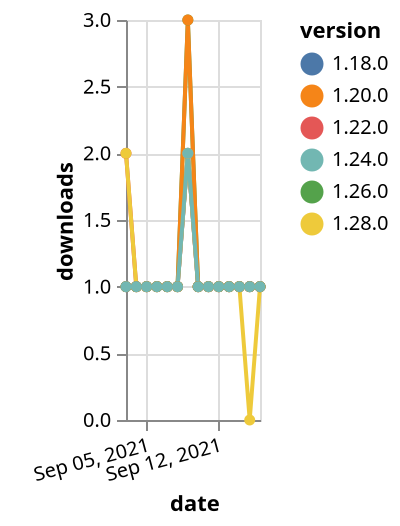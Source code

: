 {"$schema": "https://vega.github.io/schema/vega-lite/v5.json", "description": "A simple bar chart with embedded data.", "data": {"values": [{"date": "2021-09-03", "total": 222, "delta": 1, "version": "1.18.0"}, {"date": "2021-09-04", "total": 223, "delta": 1, "version": "1.18.0"}, {"date": "2021-09-05", "total": 224, "delta": 1, "version": "1.18.0"}, {"date": "2021-09-06", "total": 225, "delta": 1, "version": "1.18.0"}, {"date": "2021-09-07", "total": 226, "delta": 1, "version": "1.18.0"}, {"date": "2021-09-08", "total": 227, "delta": 1, "version": "1.18.0"}, {"date": "2021-09-09", "total": 229, "delta": 2, "version": "1.18.0"}, {"date": "2021-09-10", "total": 230, "delta": 1, "version": "1.18.0"}, {"date": "2021-09-11", "total": 231, "delta": 1, "version": "1.18.0"}, {"date": "2021-09-12", "total": 232, "delta": 1, "version": "1.18.0"}, {"date": "2021-09-13", "total": 233, "delta": 1, "version": "1.18.0"}, {"date": "2021-09-14", "total": 234, "delta": 1, "version": "1.18.0"}, {"date": "2021-09-15", "total": 235, "delta": 1, "version": "1.18.0"}, {"date": "2021-09-16", "total": 236, "delta": 1, "version": "1.18.0"}, {"date": "2021-09-03", "total": 173, "delta": 2, "version": "1.22.0"}, {"date": "2021-09-04", "total": 174, "delta": 1, "version": "1.22.0"}, {"date": "2021-09-05", "total": 175, "delta": 1, "version": "1.22.0"}, {"date": "2021-09-06", "total": 176, "delta": 1, "version": "1.22.0"}, {"date": "2021-09-07", "total": 177, "delta": 1, "version": "1.22.0"}, {"date": "2021-09-08", "total": 178, "delta": 1, "version": "1.22.0"}, {"date": "2021-09-09", "total": 180, "delta": 2, "version": "1.22.0"}, {"date": "2021-09-10", "total": 181, "delta": 1, "version": "1.22.0"}, {"date": "2021-09-11", "total": 182, "delta": 1, "version": "1.22.0"}, {"date": "2021-09-12", "total": 183, "delta": 1, "version": "1.22.0"}, {"date": "2021-09-13", "total": 184, "delta": 1, "version": "1.22.0"}, {"date": "2021-09-14", "total": 185, "delta": 1, "version": "1.22.0"}, {"date": "2021-09-15", "total": 186, "delta": 1, "version": "1.22.0"}, {"date": "2021-09-16", "total": 187, "delta": 1, "version": "1.22.0"}, {"date": "2021-09-03", "total": 118, "delta": 2, "version": "1.28.0"}, {"date": "2021-09-04", "total": 119, "delta": 1, "version": "1.28.0"}, {"date": "2021-09-05", "total": 120, "delta": 1, "version": "1.28.0"}, {"date": "2021-09-06", "total": 121, "delta": 1, "version": "1.28.0"}, {"date": "2021-09-07", "total": 122, "delta": 1, "version": "1.28.0"}, {"date": "2021-09-08", "total": 123, "delta": 1, "version": "1.28.0"}, {"date": "2021-09-09", "total": 125, "delta": 2, "version": "1.28.0"}, {"date": "2021-09-10", "total": 126, "delta": 1, "version": "1.28.0"}, {"date": "2021-09-11", "total": 127, "delta": 1, "version": "1.28.0"}, {"date": "2021-09-12", "total": 128, "delta": 1, "version": "1.28.0"}, {"date": "2021-09-13", "total": 129, "delta": 1, "version": "1.28.0"}, {"date": "2021-09-14", "total": 130, "delta": 1, "version": "1.28.0"}, {"date": "2021-09-15", "total": 130, "delta": 0, "version": "1.28.0"}, {"date": "2021-09-16", "total": 131, "delta": 1, "version": "1.28.0"}, {"date": "2021-09-03", "total": 166, "delta": 1, "version": "1.26.0"}, {"date": "2021-09-04", "total": 167, "delta": 1, "version": "1.26.0"}, {"date": "2021-09-05", "total": 168, "delta": 1, "version": "1.26.0"}, {"date": "2021-09-06", "total": 169, "delta": 1, "version": "1.26.0"}, {"date": "2021-09-07", "total": 170, "delta": 1, "version": "1.26.0"}, {"date": "2021-09-08", "total": 171, "delta": 1, "version": "1.26.0"}, {"date": "2021-09-09", "total": 174, "delta": 3, "version": "1.26.0"}, {"date": "2021-09-10", "total": 175, "delta": 1, "version": "1.26.0"}, {"date": "2021-09-11", "total": 176, "delta": 1, "version": "1.26.0"}, {"date": "2021-09-12", "total": 177, "delta": 1, "version": "1.26.0"}, {"date": "2021-09-13", "total": 178, "delta": 1, "version": "1.26.0"}, {"date": "2021-09-14", "total": 179, "delta": 1, "version": "1.26.0"}, {"date": "2021-09-15", "total": 180, "delta": 1, "version": "1.26.0"}, {"date": "2021-09-16", "total": 181, "delta": 1, "version": "1.26.0"}, {"date": "2021-09-03", "total": 285, "delta": 1, "version": "1.20.0"}, {"date": "2021-09-04", "total": 286, "delta": 1, "version": "1.20.0"}, {"date": "2021-09-05", "total": 287, "delta": 1, "version": "1.20.0"}, {"date": "2021-09-06", "total": 288, "delta": 1, "version": "1.20.0"}, {"date": "2021-09-07", "total": 289, "delta": 1, "version": "1.20.0"}, {"date": "2021-09-08", "total": 290, "delta": 1, "version": "1.20.0"}, {"date": "2021-09-09", "total": 293, "delta": 3, "version": "1.20.0"}, {"date": "2021-09-10", "total": 294, "delta": 1, "version": "1.20.0"}, {"date": "2021-09-11", "total": 295, "delta": 1, "version": "1.20.0"}, {"date": "2021-09-12", "total": 296, "delta": 1, "version": "1.20.0"}, {"date": "2021-09-13", "total": 297, "delta": 1, "version": "1.20.0"}, {"date": "2021-09-14", "total": 298, "delta": 1, "version": "1.20.0"}, {"date": "2021-09-15", "total": 299, "delta": 1, "version": "1.20.0"}, {"date": "2021-09-16", "total": 300, "delta": 1, "version": "1.20.0"}, {"date": "2021-09-03", "total": 152, "delta": 1, "version": "1.24.0"}, {"date": "2021-09-04", "total": 153, "delta": 1, "version": "1.24.0"}, {"date": "2021-09-05", "total": 154, "delta": 1, "version": "1.24.0"}, {"date": "2021-09-06", "total": 155, "delta": 1, "version": "1.24.0"}, {"date": "2021-09-07", "total": 156, "delta": 1, "version": "1.24.0"}, {"date": "2021-09-08", "total": 157, "delta": 1, "version": "1.24.0"}, {"date": "2021-09-09", "total": 159, "delta": 2, "version": "1.24.0"}, {"date": "2021-09-10", "total": 160, "delta": 1, "version": "1.24.0"}, {"date": "2021-09-11", "total": 161, "delta": 1, "version": "1.24.0"}, {"date": "2021-09-12", "total": 162, "delta": 1, "version": "1.24.0"}, {"date": "2021-09-13", "total": 163, "delta": 1, "version": "1.24.0"}, {"date": "2021-09-14", "total": 164, "delta": 1, "version": "1.24.0"}, {"date": "2021-09-15", "total": 165, "delta": 1, "version": "1.24.0"}, {"date": "2021-09-16", "total": 166, "delta": 1, "version": "1.24.0"}]}, "width": "container", "mark": {"type": "line", "point": {"filled": true}}, "encoding": {"x": {"field": "date", "type": "temporal", "timeUnit": "yearmonthdate", "title": "date", "axis": {"labelAngle": -15}}, "y": {"field": "delta", "type": "quantitative", "title": "downloads"}, "color": {"field": "version", "type": "nominal"}, "tooltip": {"field": "delta"}}}